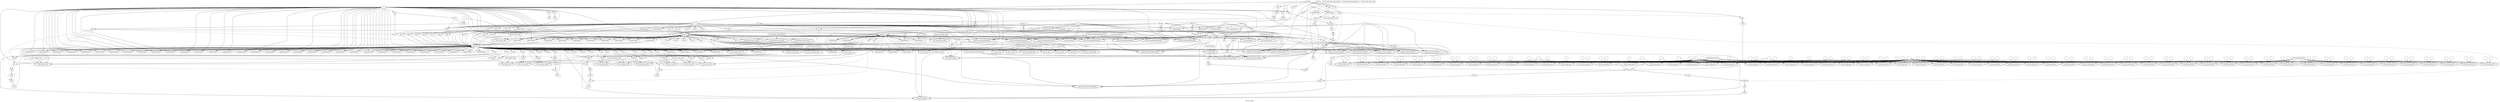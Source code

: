 digraph "DFG for 'Grafo'  "{
label="DFG for 'Grafo' ";
node_0[shape=ellipse,style=dashed,label="Memory 5"]
node_31[shape=octagon,style=solid,label="getelementptr"]
"node_0"->"node_31"
node_56[shape=octagon,style=solid,label="getelementptr"]
"node_0"->"node_56"
node_57[shape=doubleoctagon,style=solid,label="Call randombytes"]
"node_0"->"node_57"
node_59[shape=octagon,style=solid,label="getelementptr"]
"node_0"->"node_59"
node_33[shape=octagon,style=solid,label="bitcast"]
"node_0"->"node_33"
node_34[shape=doubleoctagon,style=solid,label="Call llvm.memcpy.p0i8.p0i8.i64"]
"node_0"->"node_34"
node_35[shape=octagon,style=solid,label="getelementptr"]
"node_0"->"node_35"
node_36[shape=octagon,style=solid,label="bitcast"]
"node_0"->"node_36"
node_37[shape=doubleoctagon,style=solid,label="Call llvm.memcpy.p0i8.p0i8.i64"]
"node_0"->"node_37"
node_38[shape=doubleoctagon,style=solid,label="Call initialize_hash_function"]
"node_0"->"node_38"
node_41[shape=doubleoctagon,style=solid,label="Call merkle_gen_root"]
"node_0"->"node_41"
node_128[shape=octagon,style=solid,label="getelementptr"]
"node_0"->"node_128"
node_129[shape=octagon,style=solid,label="bitcast"]
"node_0"->"node_129"
node_130[shape=doubleoctagon,style=solid,label="Call llvm.memcpy.p0i8.p0i8.i64"]
"node_0"->"node_130"
node_131[shape=octagon,style=solid,label="getelementptr"]
"node_0"->"node_131"
node_132[shape=octagon,style=solid,label="bitcast"]
"node_0"->"node_132"
node_133[shape=doubleoctagon,style=solid,label="Call llvm.memcpy.p0i8.p0i8.i64"]
"node_0"->"node_133"
node_134[shape=doubleoctagon,style=solid,label="Call initialize_hash_function"]
"node_0"->"node_134"
node_141[shape=octagon,style=solid,label="getelementptr"]
"node_0"->"node_141"
node_142[shape=doubleoctagon,style=solid,label="Call randombytes"]
"node_0"->"node_142"
node_143[shape=octagon,style=solid,label="getelementptr"]
"node_0"->"node_143"
node_144[shape=doubleoctagon,style=solid,label="Call gen_message_random"]
"node_0"->"node_144"
node_150[shape=doubleoctagon,style=solid,label="Call hash_message"]
"node_0"->"node_150"
node_168[shape=doubleoctagon,style=solid,label="Call fors_sign"]
"node_0"->"node_168"
node_207[shape=doubleoctagon,style=solid,label="Call merkle_sign"]
"node_0"->"node_207"
node_298[shape=octagon,style=solid,label="getelementptr"]
"node_0"->"node_298"
node_299[shape=octagon,style=solid,label="bitcast"]
"node_0"->"node_299"
node_300[shape=doubleoctagon,style=solid,label="Call llvm.memcpy.p0i8.p0i8.i64"]
"node_0"->"node_300"
node_301[shape=doubleoctagon,style=solid,label="Call initialize_hash_function"]
"node_0"->"node_301"
node_309[shape=doubleoctagon,style=solid,label="Call hash_message"]
"node_0"->"node_309"
node_325[shape=doubleoctagon,style=solid,label="Call fors_pk_from_sig"]
"node_0"->"node_325"
node_363[shape=doubleoctagon,style=solid,label="Call wots_pk_from_sig"]
"node_0"->"node_363"
node_370[shape=doubleoctagon,style=solid,label="Call thash"]
"node_0"->"node_370"
node_378[shape=doubleoctagon,style=solid,label="Call compute_root"]
"node_0"->"node_378"
node_481[shape=octagon,style=solid,label="phi"]
"node_0"->"node_481"
node_1[shape=octagon,style=solid,label="alloca"]
"node_1"->"node_0"
node_2[shape=box,style=solid,label="1"]
"node_2"->"node_1"
node_28[shape=doubleoctagon,style=solid,label="Call llvm.memcpy.p0i8.p0i8.i64"]
"node_2"->"node_28"
node_63[shape=octagon,style=solid,label="alloca"]
"node_2"->"node_63"
node_64[shape=octagon,style=solid,label="alloca"]
"node_2"->"node_64"
node_66[shape=octagon,style=solid,label="alloca"]
"node_2"->"node_66"
node_68[shape=octagon,style=solid,label="alloca"]
"node_2"->"node_68"
node_69[shape=octagon,style=solid,label="alloca"]
"node_2"->"node_69"
node_70[shape=octagon,style=solid,label="alloca"]
"node_2"->"node_70"
node_71[shape=octagon,style=solid,label="alloca"]
"node_2"->"node_71"
node_72[shape=octagon,style=solid,label="alloca"]
"node_2"->"node_72"
node_19[shape=doubleoctagon,style=solid,label="Call llvm.memcpy.p0i8.p0i8.i64"]
"node_2"->"node_19"
"node_2"->"node_34"
"node_2"->"node_35"
"node_2"->"node_37"
node_45[shape=doubleoctagon,style=solid,label="Call llvm.memcpy.p0i8.p0i8.i64"]
"node_2"->"node_45"
node_46[shape=octagon,style=solid,label="alloca"]
"node_2"->"node_46"
"node_2"->"node_128"
"node_2"->"node_130"
"node_2"->"node_133"
node_180[shape=octagon,style=solid,label="add"]
"node_2"->"node_180"
node_456[shape=doubleoctagon,style=solid,label="Call llvm.memset.p0i8.i64"]
"node_2"->"node_456"
node_230[shape=octagon,style=solid,label="alloca"]
"node_2"->"node_230"
node_231[shape=octagon,style=solid,label="alloca"]
"node_2"->"node_231"
node_232[shape=octagon,style=solid,label="alloca"]
"node_2"->"node_232"
node_233[shape=octagon,style=solid,label="alloca"]
"node_2"->"node_233"
node_234[shape=octagon,style=solid,label="alloca"]
"node_2"->"node_234"
node_235[shape=octagon,style=solid,label="alloca"]
"node_2"->"node_235"
node_236[shape=octagon,style=solid,label="alloca"]
"node_2"->"node_236"
node_237[shape=octagon,style=solid,label="alloca"]
"node_2"->"node_237"
node_238[shape=octagon,style=solid,label="alloca"]
"node_2"->"node_238"
node_239[shape=octagon,style=solid,label="alloca"]
"node_2"->"node_239"
"node_2"->"node_300"
node_307[shape=doubleoctagon,style=solid,label="Call set_type"]
"node_2"->"node_307"
node_335[shape=octagon,style=solid,label="add"]
"node_2"->"node_335"
node_406[shape=octagon,style=solid,label="alloca"]
"node_2"->"node_406"
node_430[shape=doubleoctagon,style=solid,label="Call llvm.memmove.p0i8.p0i8.i64"]
"node_2"->"node_430"
node_471[shape=doubleoctagon,style=solid,label="Call llvm.memset.p0i8.i64"]
"node_2"->"node_471"
node_476[shape=doubleoctagon,style=solid,label="Call llvm.memmove.p0i8.p0i8.i64"]
"node_2"->"node_476"
node_23[shape=box,style=solid,label="0"]
"node_23"->"node_28"
"node_23"->"node_19"
"node_23"->"node_34"
"node_23"->"node_37"
"node_23"->"node_45"
node_119[shape=doubleoctagon,style=solid,label="Call llvm.memset.p0i8.i64"]
"node_23"->"node_119"
node_127[shape=doubleoctagon,style=solid,label="Call llvm.memset.p0i8.i64"]
"node_23"->"node_127"
"node_23"->"node_130"
"node_23"->"node_133"
"node_23"->"node_456"
node_284[shape=doubleoctagon,style=solid,label="Call llvm.memset.p0i8.i64"]
"node_23"->"node_284"
node_289[shape=doubleoctagon,style=solid,label="Call llvm.memset.p0i8.i64"]
"node_23"->"node_289"
node_294[shape=doubleoctagon,style=solid,label="Call llvm.memset.p0i8.i64"]
"node_23"->"node_294"
"node_23"->"node_300"
"node_23"->"node_430"
"node_23"->"node_471"
"node_23"->"node_476"
node_24[shape=box,style=solid,label="Const:llvm.memcpy.p0i8.p0i8.i64"]
"node_24"->"node_28"
"node_24"->"node_19"
"node_24"->"node_34"
"node_24"->"node_37"
"node_24"->"node_45"
"node_24"->"node_130"
"node_24"->"node_133"
"node_24"->"node_300"
node_25[shape=ellipse,style=dashed,label="Memory 6"]
"node_25"->"node_28"
"node_25"->"node_41"
"node_25"->"node_45"
node_26[shape=octagon,style=solid,label="getelementptr"]
"node_26"->"node_25"
node_27[shape=box,style=solid,label="32"]
"node_27"->"node_26"
node_96[shape=octagon,style=solid,label="getelementptr"]
"node_27"->"node_96"
"node_27"->"node_119"
"node_27"->"node_127"
"node_27"->"node_284"
"node_27"->"node_289"
"node_27"->"node_294"
node_29[shape=ellipse,style=dashed,label="Memory 1"]
"node_29"->"node_28"
"node_29"->"node_34"
node_43[shape=octagon,style=solid,label="getelementptr"]
"node_29"->"node_43"
node_479[shape=octagon,style=solid,label="phi"]
"node_29"->"node_479"
node_30[shape=box,style=solid,label="16"]
"node_30"->"node_28"
"node_30"->"node_34"
"node_30"->"node_37"
"node_30"->"node_43"
"node_30"->"node_45"
node_91[shape=octagon,style=solid,label="getelementptr"]
"node_30"->"node_91"
"node_30"->"node_130"
"node_30"->"node_133"
"node_30"->"node_142"
node_152[shape=octagon,style=solid,label="getelementptr"]
"node_30"->"node_152"
node_399[shape=doubleoctagon,style=solid,label="Call memcmp"]
"node_30"->"node_399"
node_258[shape=octagon,style=solid,label="getelementptr"]
"node_30"->"node_258"
"node_30"->"node_300"
node_311[shape=octagon,style=solid,label="getelementptr"]
"node_30"->"node_311"
"node_31"->"node_0"
node_32[shape=box,style=solid,label="0"]
"node_32"->"node_31"
"node_32"->"node_56"
"node_32"->"node_59"
"node_32"->"node_35"
node_190[shape=octagon,style=solid,label="getelementptr"]
"node_32"->"node_190"
"node_32"->"node_128"
"node_32"->"node_131"
node_135[shape=octagon,style=solid,label="getelementptr"]
"node_32"->"node_135"
node_136[shape=doubleoctagon,style=solid,label="Call set_type"]
"node_32"->"node_136"
node_138[shape=octagon,style=solid,label="getelementptr"]
"node_32"->"node_138"
"node_32"->"node_141"
"node_32"->"node_143"
node_149[shape=octagon,style=solid,label="getelementptr"]
"node_32"->"node_149"
node_155[shape=octagon,style=solid,label="getelementptr"]
"node_32"->"node_155"
node_160[shape=octagon,style=solid,label="getelementptr"]
"node_32"->"node_160"
node_165[shape=octagon,style=solid,label="getelementptr"]
"node_32"->"node_165"
node_166[shape=octagon,style=solid,label="getelementptr"]
"node_32"->"node_166"
node_167[shape=octagon,style=solid,label="getelementptr"]
"node_32"->"node_167"
node_178[shape=octagon,style=solid,label="phi"]
"node_32"->"node_178"
node_187[shape=octagon,style=solid,label="getelementptr"]
"node_32"->"node_187"
node_397[shape=octagon,style=solid,label="getelementptr"]
"node_32"->"node_397"
node_349[shape=octagon,style=solid,label="getelementptr"]
"node_32"->"node_349"
node_350[shape=octagon,style=solid,label="getelementptr"]
"node_32"->"node_350"
node_352[shape=octagon,style=solid,label="getelementptr"]
"node_32"->"node_352"
node_356[shape=octagon,style=solid,label="getelementptr"]
"node_32"->"node_356"
node_194[shape=octagon,style=solid,label="getelementptr"]
"node_32"->"node_194"
node_195[shape=octagon,style=solid,label="getelementptr"]
"node_32"->"node_195"
node_198[shape=octagon,style=solid,label="getelementptr"]
"node_32"->"node_198"
node_202[shape=octagon,style=solid,label="getelementptr"]
"node_32"->"node_202"
node_203[shape=octagon,style=solid,label="getelementptr"]
"node_32"->"node_203"
node_204[shape=octagon,style=solid,label="getelementptr"]
"node_32"->"node_204"
"node_32"->"node_298"
node_302[shape=octagon,style=solid,label="getelementptr"]
"node_32"->"node_302"
node_303[shape=doubleoctagon,style=solid,label="Call set_type"]
"node_32"->"node_303"
node_304[shape=octagon,style=solid,label="getelementptr"]
"node_32"->"node_304"
node_306[shape=octagon,style=solid,label="getelementptr"]
"node_32"->"node_306"
node_308[shape=octagon,style=solid,label="getelementptr"]
"node_32"->"node_308"
node_314[shape=octagon,style=solid,label="getelementptr"]
"node_32"->"node_314"
node_318[shape=octagon,style=solid,label="getelementptr"]
"node_32"->"node_318"
node_322[shape=octagon,style=solid,label="getelementptr"]
"node_32"->"node_322"
node_323[shape=octagon,style=solid,label="getelementptr"]
"node_32"->"node_323"
node_324[shape=octagon,style=solid,label="getelementptr"]
"node_32"->"node_324"
node_333[shape=octagon,style=solid,label="phi"]
"node_32"->"node_333"
node_343[shape=octagon,style=solid,label="getelementptr"]
"node_32"->"node_343"
node_345[shape=octagon,style=solid,label="getelementptr"]
"node_32"->"node_345"
node_357[shape=octagon,style=solid,label="getelementptr"]
"node_32"->"node_357"
node_360[shape=octagon,style=solid,label="getelementptr"]
"node_32"->"node_360"
node_361[shape=octagon,style=solid,label="getelementptr"]
"node_32"->"node_361"
node_362[shape=octagon,style=solid,label="getelementptr"]
"node_32"->"node_362"
node_367[shape=octagon,style=solid,label="getelementptr"]
"node_32"->"node_367"
node_368[shape=octagon,style=solid,label="getelementptr"]
"node_32"->"node_368"
node_369[shape=octagon,style=solid,label="getelementptr"]
"node_32"->"node_369"
node_373[shape=octagon,style=solid,label="getelementptr"]
"node_32"->"node_373"
node_374[shape=octagon,style=solid,label="getelementptr"]
"node_32"->"node_374"
node_377[shape=octagon,style=solid,label="getelementptr"]
"node_32"->"node_377"
"node_32"->"node_378"
node_402[shape=octagon,style=solid,label="icmp"]
"node_32"->"node_402"
node_404[shape=octagon,style=solid,label="phi"]
"node_32"->"node_404"
node_470[shape=octagon,style=solid,label="icmp"]
"node_32"->"node_470"
node_478[shape=octagon,style=solid,label="phi"]
"node_32"->"node_478"
node_482[shape=octagon,style=solid,label="phi"]
"node_32"->"node_482"
node_488[shape=octagon,style=solid,label="phi"]
"node_32"->"node_488"
node_5[shape=box,style=solid,label="0"]
node_9[shape=doubleoctagon,style=solid,label="Call llvm.dbg.value"]
"node_5"->"node_9"
node_73[shape=doubleoctagon,style=solid,label="Call llvm.dbg.value"]
"node_5"->"node_73"
node_76[shape=doubleoctagon,style=solid,label="Call llvm.dbg.value"]
"node_5"->"node_76"
node_12[shape=doubleoctagon,style=solid,label="Call llvm.dbg.value"]
"node_5"->"node_12"
node_3[shape=doubleoctagon,style=solid,label="Call llvm.dbg.value"]
"node_5"->"node_3"
node_47[shape=doubleoctagon,style=solid,label="Call llvm.dbg.value"]
"node_5"->"node_47"
node_50[shape=doubleoctagon,style=solid,label="Call llvm.dbg.value"]
"node_5"->"node_50"
node_79[shape=doubleoctagon,style=solid,label="Call llvm.dbg.value"]
"node_5"->"node_79"
node_82[shape=doubleoctagon,style=solid,label="Call llvm.dbg.value"]
"node_5"->"node_82"
node_85[shape=doubleoctagon,style=solid,label="Call llvm.dbg.value"]
"node_5"->"node_85"
node_93[shape=doubleoctagon,style=solid,label="Call llvm.dbg.value"]
"node_5"->"node_93"
node_97[shape=doubleoctagon,style=solid,label="Call llvm.dbg.value"]
"node_5"->"node_97"
node_225[shape=doubleoctagon,style=solid,label="Call llvm.dbg.value"]
"node_5"->"node_225"
node_153[shape=doubleoctagon,style=solid,label="Call llvm.dbg.value"]
"node_5"->"node_153"
node_172[shape=doubleoctagon,style=solid,label="Call llvm.dbg.value"]
"node_5"->"node_172"
node_174[shape=doubleoctagon,style=solid,label="Call llvm.dbg.value"]
"node_5"->"node_174"
node_209[shape=doubleoctagon,style=solid,label="Call llvm.dbg.value"]
"node_5"->"node_209"
node_450[shape=doubleoctagon,style=solid,label="Call llvm.dbg.value"]
"node_5"->"node_450"
node_240[shape=doubleoctagon,style=solid,label="Call llvm.dbg.value"]
"node_5"->"node_240"
node_243[shape=doubleoctagon,style=solid,label="Call llvm.dbg.value"]
"node_5"->"node_243"
node_246[shape=doubleoctagon,style=solid,label="Call llvm.dbg.value"]
"node_5"->"node_246"
node_249[shape=doubleoctagon,style=solid,label="Call llvm.dbg.value"]
"node_5"->"node_249"
node_252[shape=doubleoctagon,style=solid,label="Call llvm.dbg.value"]
"node_5"->"node_252"
node_259[shape=doubleoctagon,style=solid,label="Call llvm.dbg.value"]
"node_5"->"node_259"
node_312[shape=doubleoctagon,style=solid,label="Call llvm.dbg.value"]
"node_5"->"node_312"
node_328[shape=doubleoctagon,style=solid,label="Call llvm.dbg.value"]
"node_5"->"node_328"
node_330[shape=doubleoctagon,style=solid,label="Call llvm.dbg.value"]
"node_5"->"node_330"
node_365[shape=doubleoctagon,style=solid,label="Call llvm.dbg.value"]
"node_5"->"node_365"
node_381[shape=doubleoctagon,style=solid,label="Call llvm.dbg.value"]
"node_5"->"node_381"
node_395[shape=doubleoctagon,style=solid,label="Call llvm.dbg.value"]
"node_5"->"node_395"
node_407[shape=doubleoctagon,style=solid,label="Call llvm.dbg.value"]
"node_5"->"node_407"
node_410[shape=doubleoctagon,style=solid,label="Call llvm.dbg.value"]
"node_5"->"node_410"
node_413[shape=doubleoctagon,style=solid,label="Call llvm.dbg.value"]
"node_5"->"node_413"
node_416[shape=doubleoctagon,style=solid,label="Call llvm.dbg.value"]
"node_5"->"node_416"
node_419[shape=doubleoctagon,style=solid,label="Call llvm.dbg.value"]
"node_5"->"node_419"
node_438[shape=doubleoctagon,style=solid,label="Call llvm.dbg.value"]
"node_5"->"node_438"
node_441[shape=doubleoctagon,style=solid,label="Call llvm.dbg.value"]
"node_5"->"node_441"
node_444[shape=doubleoctagon,style=solid,label="Call llvm.dbg.value"]
"node_5"->"node_444"
node_447[shape=doubleoctagon,style=solid,label="Call llvm.dbg.value"]
"node_5"->"node_447"
node_457[shape=octagon,style=solid,label="store"]
"node_5"->"node_457"
node_472[shape=octagon,style=solid,label="store"]
"node_5"->"node_472"
node_8[shape=box,style=solid,label="Const:llvm.dbg.value"]
"node_8"->"node_9"
"node_8"->"node_73"
"node_8"->"node_76"
"node_8"->"node_12"
"node_8"->"node_3"
"node_8"->"node_47"
"node_8"->"node_50"
"node_8"->"node_79"
"node_8"->"node_82"
"node_8"->"node_85"
"node_8"->"node_93"
"node_8"->"node_97"
"node_8"->"node_225"
"node_8"->"node_153"
"node_8"->"node_172"
"node_8"->"node_174"
"node_8"->"node_209"
"node_8"->"node_450"
"node_8"->"node_240"
"node_8"->"node_243"
"node_8"->"node_246"
"node_8"->"node_249"
"node_8"->"node_252"
"node_8"->"node_259"
"node_8"->"node_312"
"node_8"->"node_328"
"node_8"->"node_330"
"node_8"->"node_365"
"node_8"->"node_381"
"node_8"->"node_395"
"node_8"->"node_407"
"node_8"->"node_410"
"node_8"->"node_413"
"node_8"->"node_416"
"node_8"->"node_419"
"node_8"->"node_438"
"node_8"->"node_441"
"node_8"->"node_444"
"node_8"->"node_447"
node_52[shape=ellipse,style=solid,label=""]
"node_52"->"node_50"
node_53[shape=doubleoctagon,style=solid,label="Call llvm.dbg.declare"]
node_54[shape=ellipse,style=solid,label=""]
"node_54"->"node_53"
node_55[shape=ellipse,style=solid,label=""]
"node_55"->"node_53"
"node_56"->"node_0"
node_58[shape=box,style=solid,label="Const:randombytes"]
"node_58"->"node_57"
"node_58"->"node_142"
"node_59"->"node_0"
node_60[shape=ellipse,style=solid,label="call"]
node_495[shape=box,style=solid,label="Const:crypto_sign_verify"]
node_398[shape=ellipse,style=solid,label="call"]
"node_495"->"node_398" [style=dashed]
node_295[shape=ellipse,style=solid,label="cmp"]
"node_495"->"node_295" [style=dashed]
node_401[shape=ellipse,style=solid,label="tobool"]
"node_495"->"node_401" [style=dashed]
node_403[shape=ellipse,style=solid,label="retval.0"]
"node_495"->"node_403" [style=dashed]
node_62[shape=box,style=solid,label="Const:crypto_sign_seed_keypair"]
"node_63"->"node_0"
"node_64"->"node_0"
node_65[shape=ellipse,style=dashed,label="Memory 11"]
"node_65"->"node_190"
node_192[shape=octagon,style=solid,label="load"]
"node_65"->"node_192"
node_118[shape=octagon,style=solid,label="bitcast"]
"node_65"->"node_118"
"node_65"->"node_119"
node_126[shape=octagon,style=solid,label="bitcast"]
"node_65"->"node_126"
"node_65"->"node_127"
"node_65"->"node_135"
"node_65"->"node_136"
"node_65"->"node_138"
node_139[shape=doubleoctagon,style=solid,label="Call set_type"]
"node_65"->"node_139"
"node_65"->"node_144"
"node_65"->"node_149"
"node_65"->"node_150"
"node_65"->"node_155"
node_157[shape=octagon,style=solid,label="load"]
"node_65"->"node_157"
node_158[shape=doubleoctagon,style=solid,label="Call set_tree_addr"]
"node_65"->"node_158"
"node_65"->"node_160"
node_162[shape=octagon,style=solid,label="load"]
"node_65"->"node_162"
node_163[shape=doubleoctagon,style=solid,label="Call set_keypair_addr"]
"node_65"->"node_163"
"node_65"->"node_166"
"node_65"->"node_167"
"node_65"->"node_168"
"node_65"->"node_187"
"node_65"->"node_397"
"node_65"->"node_399"
"node_65"->"node_349"
"node_65"->"node_350"
node_351[shape=doubleoctagon,style=solid,label="Call copy_subtree_addr"]
"node_65"->"node_351"
"node_65"->"node_352"
node_354[shape=octagon,style=solid,label="load"]
"node_65"->"node_354"
node_355[shape=doubleoctagon,style=solid,label="Call set_keypair_addr"]
"node_65"->"node_355"
"node_65"->"node_356"
"node_65"->"node_194"
"node_65"->"node_195"
"node_65"->"node_198"
node_200[shape=octagon,style=solid,label="load"]
"node_65"->"node_200"
"node_65"->"node_203"
"node_65"->"node_204"
node_206[shape=octagon,style=solid,label="load"]
"node_65"->"node_206"
node_212[shape=octagon,style=solid,label="load"]
"node_65"->"node_212"
node_220[shape=octagon,style=solid,label="load"]
"node_65"->"node_220"
"node_65"->"node_456"
node_283[shape=octagon,style=solid,label="bitcast"]
"node_65"->"node_283"
"node_65"->"node_284"
node_288[shape=octagon,style=solid,label="bitcast"]
"node_65"->"node_288"
"node_65"->"node_289"
node_293[shape=octagon,style=solid,label="bitcast"]
"node_65"->"node_293"
"node_65"->"node_294"
"node_65"->"node_302"
"node_65"->"node_303"
"node_65"->"node_304"
node_305[shape=doubleoctagon,style=solid,label="Call set_type"]
"node_65"->"node_305"
"node_65"->"node_306"
"node_65"->"node_307"
"node_65"->"node_308"
"node_65"->"node_309"
"node_65"->"node_314"
node_316[shape=octagon,style=solid,label="load"]
"node_65"->"node_316"
node_317[shape=doubleoctagon,style=solid,label="Call set_tree_addr"]
"node_65"->"node_317"
"node_65"->"node_318"
node_320[shape=octagon,style=solid,label="load"]
"node_65"->"node_320"
node_321[shape=doubleoctagon,style=solid,label="Call set_keypair_addr"]
"node_65"->"node_321"
"node_65"->"node_322"
"node_65"->"node_323"
"node_65"->"node_324"
"node_65"->"node_325"
node_327[shape=octagon,style=solid,label="getelementptr"]
"node_65"->"node_327"
node_336[shape=octagon,style=solid,label="phi"]
"node_65"->"node_336"
node_337[shape=octagon,style=solid,label="getelementptr"]
"node_65"->"node_337"
node_338[shape=octagon,style=solid,label="getelementptr"]
"node_65"->"node_338"
"node_65"->"node_343"
node_344[shape=doubleoctagon,style=solid,label="Call set_layer_addr"]
"node_65"->"node_344"
"node_65"->"node_345"
node_347[shape=octagon,style=solid,label="load"]
"node_65"->"node_347"
node_348[shape=doubleoctagon,style=solid,label="Call set_tree_addr"]
"node_65"->"node_348"
"node_65"->"node_357"
node_358[shape=doubleoctagon,style=solid,label="Call copy_keypair_addr"]
"node_65"->"node_358"
"node_65"->"node_360"
"node_65"->"node_361"
"node_65"->"node_362"
"node_65"->"node_363"
"node_65"->"node_367"
"node_65"->"node_368"
"node_65"->"node_369"
"node_65"->"node_370"
"node_65"->"node_373"
"node_65"->"node_374"
node_376[shape=octagon,style=solid,label="load"]
"node_65"->"node_376"
"node_65"->"node_377"
"node_65"->"node_378"
node_384[shape=octagon,style=solid,label="load"]
"node_65"->"node_384"
node_391[shape=octagon,style=solid,label="load"]
"node_65"->"node_391"
"node_65"->"node_430"
"node_65"->"node_471"
"node_65"->"node_476"
"node_66"->"node_65"
node_67[shape=ellipse,style=dashed,label="Memory 13"]
node_193[shape=doubleoctagon,style=solid,label="Call set_tree_addr"]
"node_67"->"node_193"
"node_67"->"node_133"
"node_67"->"node_150"
"node_67"->"node_165"
"node_67"->"node_168"
node_170[shape=octagon,style=solid,label="getelementptr"]
"node_67"->"node_170"
node_181[shape=octagon,style=solid,label="phi"]
"node_67"->"node_181"
node_182[shape=octagon,style=solid,label="getelementptr"]
"node_67"->"node_182"
node_188[shape=doubleoctagon,style=solid,label="Call set_layer_addr"]
"node_67"->"node_188"
node_196[shape=doubleoctagon,style=solid,label="Call copy_subtree_addr"]
"node_67"->"node_196"
node_201[shape=doubleoctagon,style=solid,label="Call set_keypair_addr"]
"node_67"->"node_201"
"node_67"->"node_202"
"node_67"->"node_207"
"node_67"->"node_258"
"node_67"->"node_300"
"node_67"->"node_309"
node_493[shape=octagon,style=solid,label="phi"]
"node_67"->"node_493"
"node_68"->"node_67"
"node_69"->"node_65"
"node_70"->"node_65"
"node_71"->"node_65"
"node_72"->"node_65"
node_74[shape=ellipse,style=solid,label=""]
"node_74"->"node_73"
node_75[shape=ellipse,style=solid,label=""]
"node_75"->"node_73"
"node_75"->"node_153"
"node_75"->"node_172"
"node_75"->"node_209"
node_77[shape=ellipse,style=solid,label=""]
"node_77"->"node_76"
node_13[shape=ellipse,style=solid,label=""]
"node_13"->"node_12"
node_14[shape=ellipse,style=solid,label=""]
"node_14"->"node_12"
node_10[shape=ellipse,style=solid,label=""]
"node_10"->"node_9"
node_11[shape=ellipse,style=solid,label=""]
"node_11"->"node_9"
node_7[shape=ellipse,style=solid,label=""]
"node_7"->"node_9"
"node_7"->"node_53"
"node_7"->"node_73"
"node_7"->"node_76"
"node_7"->"node_12"
node_15[shape=doubleoctagon,style=solid,label="Call llvm.dbg.declare"]
"node_7"->"node_15"
"node_7"->"node_3"
"node_7"->"node_47"
"node_7"->"node_50"
"node_7"->"node_79"
"node_7"->"node_82"
"node_7"->"node_85"
node_88[shape=doubleoctagon,style=solid,label="Call llvm.dbg.declare"]
"node_7"->"node_88"
"node_7"->"node_93"
"node_7"->"node_97"
node_100[shape=doubleoctagon,style=solid,label="Call llvm.dbg.declare"]
"node_7"->"node_100"
"node_7"->"node_225"
node_103[shape=doubleoctagon,style=solid,label="Call llvm.dbg.declare"]
"node_7"->"node_103"
node_106[shape=doubleoctagon,style=solid,label="Call llvm.dbg.declare"]
"node_7"->"node_106"
node_109[shape=doubleoctagon,style=solid,label="Call llvm.dbg.declare"]
"node_7"->"node_109"
node_112[shape=doubleoctagon,style=solid,label="Call llvm.dbg.declare"]
"node_7"->"node_112"
node_115[shape=doubleoctagon,style=solid,label="Call llvm.dbg.declare"]
"node_7"->"node_115"
node_123[shape=doubleoctagon,style=solid,label="Call llvm.dbg.declare"]
"node_7"->"node_123"
"node_7"->"node_153"
"node_7"->"node_172"
"node_7"->"node_174"
"node_7"->"node_209"
"node_7"->"node_450"
"node_7"->"node_240"
"node_7"->"node_243"
"node_7"->"node_246"
"node_7"->"node_249"
"node_7"->"node_252"
node_255[shape=doubleoctagon,style=solid,label="Call llvm.dbg.declare"]
"node_7"->"node_255"
"node_7"->"node_259"
node_262[shape=doubleoctagon,style=solid,label="Call llvm.dbg.declare"]
"node_7"->"node_262"
node_265[shape=doubleoctagon,style=solid,label="Call llvm.dbg.declare"]
"node_7"->"node_265"
node_268[shape=doubleoctagon,style=solid,label="Call llvm.dbg.declare"]
"node_7"->"node_268"
node_271[shape=doubleoctagon,style=solid,label="Call llvm.dbg.declare"]
"node_7"->"node_271"
node_274[shape=doubleoctagon,style=solid,label="Call llvm.dbg.declare"]
"node_7"->"node_274"
node_277[shape=doubleoctagon,style=solid,label="Call llvm.dbg.declare"]
"node_7"->"node_277"
node_280[shape=doubleoctagon,style=solid,label="Call llvm.dbg.declare"]
"node_7"->"node_280"
node_285[shape=doubleoctagon,style=solid,label="Call llvm.dbg.declare"]
"node_7"->"node_285"
node_290[shape=doubleoctagon,style=solid,label="Call llvm.dbg.declare"]
"node_7"->"node_290"
"node_7"->"node_312"
"node_7"->"node_328"
"node_7"->"node_330"
"node_7"->"node_365"
"node_7"->"node_381"
"node_7"->"node_395"
"node_7"->"node_407"
"node_7"->"node_410"
"node_7"->"node_413"
"node_7"->"node_416"
"node_7"->"node_419"
node_422[shape=doubleoctagon,style=solid,label="Call llvm.dbg.declare"]
"node_7"->"node_422"
"node_7"->"node_438"
"node_7"->"node_441"
"node_7"->"node_444"
"node_7"->"node_447"
node_16[shape=ellipse,style=solid,label=""]
"node_16"->"node_15"
node_17[shape=ellipse,style=solid,label=""]
"node_17"->"node_15"
node_18[shape=box,style=solid,label="Const:llvm.dbg.declare"]
"node_18"->"node_53"
"node_18"->"node_15"
"node_18"->"node_88"
"node_18"->"node_100"
"node_18"->"node_103"
"node_18"->"node_106"
"node_18"->"node_109"
"node_18"->"node_112"
"node_18"->"node_115"
"node_18"->"node_123"
"node_18"->"node_255"
"node_18"->"node_262"
"node_18"->"node_265"
"node_18"->"node_268"
"node_18"->"node_271"
"node_18"->"node_274"
"node_18"->"node_277"
"node_18"->"node_280"
"node_18"->"node_285"
"node_18"->"node_290"
"node_18"->"node_422"
node_20[shape=ellipse,style=dashed,label="Memory 2"]
"node_20"->"node_26"
"node_20"->"node_19"
"node_20"->"node_37"
node_40[shape=octagon,style=solid,label="getelementptr"]
"node_20"->"node_40"
node_44[shape=octagon,style=solid,label="getelementptr"]
"node_20"->"node_44"
node_480[shape=octagon,style=solid,label="phi"]
"node_20"->"node_480"
node_21[shape=ellipse,style=dashed,label="Memory 3"]
"node_21"->"node_19"
node_22[shape=box,style=solid,label="48"]
"node_22"->"node_57"
"node_22"->"node_19"
"node_22"->"node_40"
"node_22"->"node_44"
"node_33"->"node_0"
"node_35"->"node_0"
"node_36"->"node_0"
node_39[shape=box,style=solid,label="Const:initialize_hash_function"]
"node_39"->"node_38"
"node_39"->"node_134"
"node_39"->"node_301"
"node_40"->"node_25"
node_42[shape=box,style=solid,label="Const:merkle_gen_root"]
"node_42"->"node_41"
"node_43"->"node_25"
"node_44"->"node_25"
"node_46"->"node_0"
node_48[shape=ellipse,style=solid,label=""]
"node_48"->"node_47"
node_49[shape=ellipse,style=solid,label=""]
"node_49"->"node_47"
node_51[shape=ellipse,style=solid,label=""]
"node_51"->"node_50"
node_4[shape=ellipse,style=solid,label=""]
"node_4"->"node_3"
node_6[shape=ellipse,style=solid,label=""]
"node_6"->"node_3"
node_78[shape=ellipse,style=solid,label=""]
"node_78"->"node_76"
node_80[shape=ellipse,style=solid,label=""]
"node_80"->"node_79"
node_81[shape=ellipse,style=solid,label=""]
"node_81"->"node_79"
node_83[shape=ellipse,style=solid,label=""]
"node_83"->"node_82"
node_84[shape=ellipse,style=solid,label=""]
"node_84"->"node_82"
node_86[shape=ellipse,style=solid,label=""]
"node_86"->"node_85"
node_87[shape=ellipse,style=solid,label=""]
"node_87"->"node_85"
node_89[shape=ellipse,style=solid,label=""]
"node_89"->"node_88"
node_90[shape=ellipse,style=solid,label=""]
"node_90"->"node_88"
"node_91"->"node_65"
node_92[shape=ellipse,style=dashed,label="Memory 10"]
"node_92"->"node_91"
"node_92"->"node_96"
"node_92"->"node_130"
node_487[shape=octagon,style=solid,label="phi"]
"node_92"->"node_487"
node_94[shape=ellipse,style=solid,label=""]
"node_94"->"node_93"
node_95[shape=ellipse,style=solid,label=""]
"node_95"->"node_93"
"node_96"->"node_67"
node_98[shape=ellipse,style=solid,label=""]
"node_98"->"node_97"
node_99[shape=ellipse,style=solid,label=""]
"node_99"->"node_97"
node_101[shape=ellipse,style=solid,label=""]
"node_101"->"node_100"
node_102[shape=ellipse,style=solid,label=""]
"node_102"->"node_100"
node_222[shape=octagon,style=solid,label="lshr"]
node_221[shape=ellipse,style=solid,label="shr"]
"node_222"->"node_221"
node_223[shape=box,style=solid,label="9"]
"node_223"->"node_222"
node_393[shape=octagon,style=solid,label="lshr"]
"node_223"->"node_393"
node_224[shape=octagon,style=solid,label="store"]
"node_224"->"node_65"
node_226[shape=ellipse,style=solid,label=""]
"node_226"->"node_225"
node_189[shape=box,style=solid,label="Const:set_layer_addr"]
"node_189"->"node_188"
"node_189"->"node_344"
"node_190"->"node_67"
node_191[shape=ellipse,style=solid,label="tmp23"]
"node_191"->"node_193"
"node_192"->"node_191"
node_104[shape=ellipse,style=solid,label=""]
"node_104"->"node_103"
node_105[shape=ellipse,style=solid,label=""]
"node_105"->"node_103"
node_107[shape=ellipse,style=solid,label=""]
"node_107"->"node_106"
node_108[shape=ellipse,style=solid,label=""]
"node_108"->"node_106"
node_110[shape=ellipse,style=solid,label=""]
"node_110"->"node_109"
node_111[shape=ellipse,style=solid,label=""]
"node_111"->"node_109"
node_113[shape=ellipse,style=solid,label=""]
"node_113"->"node_112"
node_114[shape=ellipse,style=solid,label=""]
"node_114"->"node_112"
node_116[shape=ellipse,style=solid,label=""]
"node_116"->"node_115"
node_117[shape=ellipse,style=solid,label=""]
"node_117"->"node_115"
"node_118"->"node_65"
node_120[shape=box,style=solid,label="0"]
"node_120"->"node_119"
"node_120"->"node_127"
"node_120"->"node_456"
"node_120"->"node_284"
"node_120"->"node_289"
"node_120"->"node_294"
"node_120"->"node_471"
node_121[shape=box,style=solid,label="16"]
"node_121"->"node_119"
"node_121"->"node_127"
"node_121"->"node_284"
"node_121"->"node_289"
"node_121"->"node_294"
node_122[shape=box,style=solid,label="Const:llvm.memset.p0i8.i64"]
"node_122"->"node_119"
"node_122"->"node_127"
"node_122"->"node_456"
"node_122"->"node_284"
"node_122"->"node_289"
"node_122"->"node_294"
"node_122"->"node_471"
node_124[shape=ellipse,style=solid,label=""]
"node_124"->"node_123"
node_125[shape=ellipse,style=solid,label=""]
"node_125"->"node_123"
"node_126"->"node_65"
"node_128"->"node_0"
"node_129"->"node_0"
"node_131"->"node_0"
"node_132"->"node_0"
"node_135"->"node_65"
node_137[shape=box,style=solid,label="Const:set_type"]
"node_137"->"node_136"
"node_137"->"node_139"
"node_137"->"node_303"
"node_137"->"node_305"
"node_137"->"node_307"
"node_138"->"node_65"
node_140[shape=box,style=solid,label="2"]
"node_140"->"node_139"
"node_140"->"node_305"
"node_141"->"node_0"
"node_143"->"node_0"
node_145[shape=ellipse,style=dashed,label="Memory 7"]
"node_145"->"node_144"
"node_145"->"node_150"
"node_145"->"node_152"
"node_145"->"node_309"
"node_145"->"node_311"
node_429[shape=octagon,style=solid,label="getelementptr"]
"node_145"->"node_429"
node_483[shape=octagon,style=solid,label="phi"]
"node_145"->"node_483"
node_146[shape=ellipse,style=dashed,label="Memory 9"]
"node_146"->"node_144"
"node_146"->"node_150"
"node_146"->"node_309"
"node_146"->"node_430"
"node_146"->"node_476"
node_485[shape=octagon,style=solid,label="phi"]
"node_146"->"node_485"
node_147[shape=ellipse,style=solid,label="mlen"]
"node_147"->"node_144"
"node_147"->"node_150"
node_148[shape=box,style=solid,label="Const:gen_message_random"]
"node_148"->"node_144"
"node_149"->"node_65"
node_151[shape=box,style=solid,label="Const:hash_message"]
"node_151"->"node_150"
"node_151"->"node_309"
"node_152"->"node_67"
node_154[shape=ellipse,style=solid,label=""]
"node_154"->"node_153"
"node_155"->"node_65"
node_156[shape=ellipse,style=solid,label="tmp17"]
"node_156"->"node_158"
"node_157"->"node_156"
node_159[shape=box,style=solid,label="Const:set_tree_addr"]
"node_159"->"node_193"
"node_159"->"node_158"
"node_159"->"node_317"
"node_159"->"node_348"
"node_160"->"node_65"
node_161[shape=ellipse,style=solid,label="tmp18"]
"node_161"->"node_163"
"node_162"->"node_161"
node_164[shape=box,style=solid,label="Const:set_keypair_addr"]
"node_164"->"node_163"
"node_164"->"node_355"
"node_164"->"node_201"
"node_164"->"node_321"
"node_165"->"node_67"
"node_166"->"node_65"
"node_167"->"node_65"
node_169[shape=box,style=solid,label="Const:fors_sign"]
"node_169"->"node_168"
"node_170"->"node_67"
node_171[shape=box,style=solid,label="2912"]
"node_171"->"node_170"
"node_171"->"node_327"
node_173[shape=ellipse,style=solid,label=""]
"node_173"->"node_172"
node_175[shape=ellipse,style=solid,label=""]
"node_175"->"node_174"
"node_175"->"node_330"
node_176[shape=ellipse,style=solid,label=""]
"node_176"->"node_225"
"node_176"->"node_174"
node_177[shape=ellipse,style=solid,label="i.0"]
"node_177"->"node_180"
node_185[shape=octagon,style=solid,label="icmp"]
"node_177"->"node_185"
"node_177"->"node_188"
"node_178"->"node_177"
node_179[shape=ellipse,style=solid,label="inc"]
"node_179"->"node_178"
"node_180"->"node_179"
"node_181"->"node_67"
"node_182"->"node_67"
node_183[shape=box,style=solid,label="704"]
"node_183"->"node_182"
node_184[shape=ellipse,style=solid,label="cmp"]
"node_184"->"node_67" [style=dashed]
"node_184"->"node_191" [style=dashed]
"node_184"->"node_179" [style=dashed]
node_199[shape=ellipse,style=solid,label="tmp24"]
"node_184"->"node_199" [style=dashed]
node_205[shape=ellipse,style=solid,label="tmp26"]
"node_184"->"node_205" [style=dashed]
node_211[shape=ellipse,style=solid,label="tmp28"]
"node_184"->"node_211" [style=dashed]
node_213[shape=ellipse,style=solid,label="and"]
"node_184"->"node_213" [style=dashed]
node_216[shape=ellipse,style=solid,label="conv"]
"node_184"->"node_216" [style=dashed]
node_219[shape=ellipse,style=solid,label="tmp29"]
"node_184"->"node_219" [style=dashed]
"node_184"->"node_221" [style=dashed]
"node_185"->"node_184"
node_186[shape=box,style=solid,label="7"]
"node_186"->"node_185"
node_342[shape=octagon,style=solid,label="icmp"]
"node_186"->"node_342"
"node_187"->"node_67"
node_396[shape=ellipse,style=solid,label=""]
"node_396"->"node_395"
"node_397"->"node_65"
"node_398"->"node_402"
"node_399"->"node_398"
"node_349"->"node_65"
"node_350"->"node_65"
"node_352"->"node_65"
node_353[shape=ellipse,style=solid,label="tmp19"]
"node_353"->"node_355"
"node_354"->"node_353"
"node_356"->"node_65"
"node_194"->"node_67"
"node_195"->"node_67"
node_197[shape=box,style=solid,label="Const:copy_subtree_addr"]
"node_197"->"node_351"
"node_197"->"node_196"
"node_198"->"node_67"
"node_199"->"node_201"
"node_200"->"node_199"
"node_202"->"node_67"
"node_203"->"node_67"
"node_204"->"node_67"
"node_205"->"node_207"
"node_206"->"node_205"
node_208[shape=box,style=solid,label="Const:merkle_sign"]
"node_208"->"node_207"
node_210[shape=ellipse,style=solid,label=""]
"node_210"->"node_209"
node_214[shape=octagon,style=solid,label="and"]
"node_211"->"node_214"
"node_212"->"node_211"
node_217[shape=octagon,style=solid,label="trunc"]
"node_213"->"node_217"
"node_214"->"node_213"
node_215[shape=box,style=solid,label="511"]
"node_215"->"node_214"
node_386[shape=octagon,style=solid,label="and"]
"node_215"->"node_386"
node_218[shape=octagon,style=solid,label="store"]
"node_216"->"node_218"
"node_217"->"node_216"
"node_218"->"node_65"
"node_219"->"node_222"
"node_220"->"node_219"
"node_221"->"node_224"
node_449[shape=ellipse,style=solid,label=""]
"node_449"->"node_447"
node_451[shape=ellipse,style=solid,label=""]
"node_451"->"node_450"
node_452[shape=ellipse,style=solid,label=""]
"node_452"->"node_450"
node_453[shape=ellipse,style=solid,label="cmp"]
"node_453"->"node_495" [style=dashed]
node_458[shape=ellipse,style=solid,label="sub"]
"node_453"->"node_458" [style=dashed]
node_461[shape=ellipse,style=dashed,label="Memory 14"]
"node_453"->"node_461" [style=dashed]
node_464[shape=ellipse,style=solid,label="tmp9"]
"node_453"->"node_464" [style=dashed]
node_466[shape=ellipse,style=solid,label="call"]
"node_453"->"node_466" [style=dashed]
node_469[shape=ellipse,style=solid,label="tobool"]
"node_453"->"node_469" [style=dashed]
node_454[shape=octagon,style=solid,label="icmp"]
"node_454"->"node_453"
node_455[shape=ellipse,style=solid,label="smlen"]
"node_455"->"node_454"
"node_455"->"node_456"
node_459[shape=octagon,style=solid,label="sub"]
"node_455"->"node_459"
"node_455"->"node_471"
node_227[shape=ellipse,style=dashed,label="Memory 8"]
node_433[shape=octagon,style=solid,label="load"]
"node_227"->"node_433"
node_484[shape=octagon,style=solid,label="phi"]
"node_227"->"node_484"
node_228[shape=octagon,style=solid,label="store"]
"node_228"->"node_227"
node_229[shape=box,style=solid,label="7856"]
"node_229"->"node_454"
"node_229"->"node_228"
node_296[shape=octagon,style=solid,label="icmp"]
"node_229"->"node_296"
"node_229"->"node_429"
"node_229"->"node_459"
node_462[shape=octagon,style=solid,label="getelementptr"]
"node_229"->"node_462"
node_473[shape=octagon,style=solid,label="getelementptr"]
"node_229"->"node_473"
node_490[shape=octagon,style=solid,label="phi"]
"node_229"->"node_490"
"node_230"->"node_0"
"node_231"->"node_65"
"node_232"->"node_65"
"node_233"->"node_65"
"node_234"->"node_65"
"node_235"->"node_65"
"node_236"->"node_65"
"node_237"->"node_65"
"node_238"->"node_65"
"node_239"->"node_65"
node_241[shape=ellipse,style=solid,label=""]
"node_241"->"node_240"
node_242[shape=ellipse,style=solid,label=""]
"node_242"->"node_240"
"node_242"->"node_312"
"node_242"->"node_328"
"node_242"->"node_365"
"node_242"->"node_381"
node_244[shape=ellipse,style=solid,label=""]
"node_244"->"node_243"
node_245[shape=ellipse,style=solid,label=""]
"node_245"->"node_243"
node_247[shape=ellipse,style=solid,label=""]
"node_247"->"node_246"
node_248[shape=ellipse,style=solid,label=""]
"node_248"->"node_246"
node_250[shape=ellipse,style=solid,label=""]
"node_250"->"node_249"
node_251[shape=ellipse,style=solid,label=""]
"node_251"->"node_249"
node_253[shape=ellipse,style=solid,label=""]
"node_253"->"node_252"
node_254[shape=ellipse,style=solid,label=""]
"node_254"->"node_252"
node_256[shape=ellipse,style=solid,label=""]
"node_256"->"node_255"
node_257[shape=ellipse,style=solid,label=""]
"node_257"->"node_255"
"node_258"->"node_65"
node_260[shape=ellipse,style=solid,label=""]
"node_260"->"node_259"
node_261[shape=ellipse,style=solid,label=""]
"node_261"->"node_259"
node_263[shape=ellipse,style=solid,label=""]
"node_263"->"node_262"
node_264[shape=ellipse,style=solid,label=""]
"node_264"->"node_262"
node_266[shape=ellipse,style=solid,label=""]
"node_266"->"node_265"
node_267[shape=ellipse,style=solid,label=""]
"node_267"->"node_265"
node_269[shape=ellipse,style=solid,label=""]
"node_269"->"node_268"
node_270[shape=ellipse,style=solid,label=""]
"node_270"->"node_268"
node_272[shape=ellipse,style=solid,label=""]
"node_272"->"node_271"
node_273[shape=ellipse,style=solid,label=""]
"node_273"->"node_271"
node_275[shape=ellipse,style=solid,label=""]
"node_275"->"node_274"
node_276[shape=ellipse,style=solid,label=""]
"node_276"->"node_274"
node_278[shape=ellipse,style=solid,label=""]
"node_278"->"node_277"
node_279[shape=ellipse,style=solid,label=""]
"node_279"->"node_277"
node_281[shape=ellipse,style=solid,label=""]
"node_281"->"node_280"
node_282[shape=ellipse,style=solid,label=""]
"node_282"->"node_280"
"node_283"->"node_65"
node_286[shape=ellipse,style=solid,label=""]
"node_286"->"node_285"
node_287[shape=ellipse,style=solid,label=""]
"node_287"->"node_285"
"node_288"->"node_65"
node_291[shape=ellipse,style=solid,label=""]
"node_291"->"node_290"
node_292[shape=ellipse,style=solid,label=""]
"node_292"->"node_290"
"node_293"->"node_65"
"node_295"->"node_0" [style=dashed]
"node_295"->"node_65" [style=dashed]
node_315[shape=ellipse,style=solid,label="tmp12"]
"node_295"->"node_315" [style=dashed]
node_319[shape=ellipse,style=solid,label="tmp13"]
"node_295"->"node_319" [style=dashed]
node_332[shape=ellipse,style=solid,label="i.0"]
"node_295"->"node_332" [style=dashed]
node_341[shape=ellipse,style=solid,label="cmp11"]
"node_295"->"node_341" [style=dashed]
"node_296"->"node_295"
node_297[shape=ellipse,style=solid,label="siglen"]
"node_297"->"node_296"
"node_298"->"node_0"
"node_299"->"node_0"
"node_302"->"node_65"
"node_304"->"node_65"
"node_306"->"node_65"
"node_308"->"node_65"
node_310[shape=ellipse,style=solid,label="mlen"]
"node_310"->"node_309"
"node_311"->"node_65"
node_313[shape=ellipse,style=solid,label=""]
"node_313"->"node_312"
"node_314"->"node_65"
"node_315"->"node_317"
"node_316"->"node_315"
"node_318"->"node_65"
"node_319"->"node_321"
"node_320"->"node_319"
"node_322"->"node_65"
"node_323"->"node_65"
"node_324"->"node_65"
node_326[shape=box,style=solid,label="Const:fors_pk_from_sig"]
"node_326"->"node_325"
"node_327"->"node_65"
node_329[shape=ellipse,style=solid,label=""]
"node_329"->"node_328"
node_331[shape=ellipse,style=solid,label=""]
"node_331"->"node_330"
"node_331"->"node_395"
"node_332"->"node_335"
"node_332"->"node_342"
"node_332"->"node_344"
"node_333"->"node_332"
node_334[shape=ellipse,style=solid,label="inc"]
"node_334"->"node_333"
"node_335"->"node_334"
"node_336"->"node_65"
"node_337"->"node_65"
"node_338"->"node_65"
node_339[shape=box,style=solid,label="560"]
"node_339"->"node_338"
node_340[shape=box,style=solid,label="144"]
"node_340"->"node_337"
"node_341"->"node_65" [style=dashed]
"node_341"->"node_353" [style=dashed]
"node_341"->"node_334" [style=dashed]
node_346[shape=ellipse,style=solid,label="tmp18"]
"node_341"->"node_346" [style=dashed]
node_375[shape=ellipse,style=solid,label="tmp22"]
"node_341"->"node_375" [style=dashed]
node_383[shape=ellipse,style=solid,label="tmp25"]
"node_341"->"node_383" [style=dashed]
node_385[shape=ellipse,style=solid,label="and"]
"node_341"->"node_385" [style=dashed]
node_387[shape=ellipse,style=solid,label="conv"]
"node_341"->"node_387" [style=dashed]
node_390[shape=ellipse,style=solid,label="tmp26"]
"node_341"->"node_390" [style=dashed]
node_392[shape=ellipse,style=solid,label="shr"]
"node_341"->"node_392" [style=dashed]
"node_342"->"node_341"
"node_343"->"node_65"
"node_345"->"node_65"
"node_346"->"node_348"
"node_347"->"node_346"
"node_357"->"node_65"
node_359[shape=box,style=solid,label="Const:copy_keypair_addr"]
"node_359"->"node_358"
"node_360"->"node_65"
"node_361"->"node_65"
"node_362"->"node_65"
node_364[shape=box,style=solid,label="Const:wots_pk_from_sig"]
"node_364"->"node_363"
node_366[shape=ellipse,style=solid,label=""]
"node_366"->"node_365"
"node_367"->"node_65"
"node_368"->"node_65"
"node_369"->"node_65"
node_371[shape=box,style=solid,label="35"]
"node_371"->"node_370"
node_372[shape=box,style=solid,label="Const:thash"]
"node_372"->"node_370"
"node_373"->"node_65"
"node_374"->"node_65"
"node_375"->"node_378"
"node_376"->"node_375"
"node_377"->"node_65"
node_379[shape=box,style=solid,label="9"]
"node_379"->"node_378"
node_380[shape=box,style=solid,label="Const:compute_root"]
"node_380"->"node_378"
node_382[shape=ellipse,style=solid,label=""]
"node_382"->"node_381"
"node_383"->"node_386"
"node_384"->"node_383"
node_388[shape=octagon,style=solid,label="trunc"]
"node_385"->"node_388"
"node_386"->"node_385"
node_389[shape=octagon,style=solid,label="store"]
"node_387"->"node_389"
"node_388"->"node_387"
"node_389"->"node_65"
"node_390"->"node_393"
"node_391"->"node_390"
node_394[shape=octagon,style=solid,label="store"]
"node_392"->"node_394"
"node_393"->"node_392"
"node_394"->"node_65"
node_400[shape=box,style=solid,label="Const:memcmp"]
"node_400"->"node_399"
"node_402"->"node_401"
node_494[shape=octagon,style=solid,label="phi"]
"node_403"->"node_494"
"node_404"->"node_403"
node_405[shape=box,style=solid,label="-1"]
"node_405"->"node_404"
"node_405"->"node_478"
"node_406"->"node_227"
node_408[shape=ellipse,style=solid,label=""]
"node_408"->"node_407"
node_409[shape=ellipse,style=solid,label=""]
"node_409"->"node_407"
node_411[shape=ellipse,style=solid,label=""]
"node_411"->"node_410"
node_412[shape=ellipse,style=solid,label=""]
"node_412"->"node_410"
node_414[shape=ellipse,style=solid,label=""]
"node_414"->"node_413"
node_415[shape=ellipse,style=solid,label=""]
"node_415"->"node_413"
node_417[shape=ellipse,style=solid,label=""]
"node_417"->"node_416"
node_418[shape=ellipse,style=solid,label=""]
"node_418"->"node_416"
node_420[shape=ellipse,style=solid,label=""]
"node_420"->"node_419"
node_421[shape=ellipse,style=solid,label=""]
"node_421"->"node_419"
node_423[shape=ellipse,style=solid,label=""]
"node_423"->"node_422"
node_424[shape=ellipse,style=solid,label=""]
"node_424"->"node_422"
node_425[shape=ellipse,style=solid,label="call"]
node_489[shape=octagon,style=solid,label="phi"]
"node_489"->"node_145"
node_427[shape=ellipse,style=solid,label="mlen"]
"node_427"->"node_430"
node_435[shape=octagon,style=solid,label="add"]
"node_427"->"node_435"
node_486[shape=octagon,style=solid,label="phi"]
"node_427"->"node_486"
node_428[shape=box,style=solid,label="Const:crypto_sign_signature"]
"node_429"->"node_65"
node_431[shape=box,style=solid,label="Const:llvm.memmove.p0i8.p0i8.i64"]
"node_431"->"node_430"
"node_431"->"node_476"
node_432[shape=ellipse,style=solid,label="tmp7"]
"node_432"->"node_435"
"node_433"->"node_432"
node_434[shape=ellipse,style=solid,label="add"]
node_437[shape=octagon,style=solid,label="store"]
"node_434"->"node_437"
"node_435"->"node_434"
node_436[shape=ellipse,style=dashed,label="Memory 0"]
node_465[shape=octagon,style=solid,label="load"]
"node_436"->"node_465"
node_475[shape=octagon,style=solid,label="load"]
"node_436"->"node_475"
"node_437"->"node_436"
node_439[shape=ellipse,style=solid,label=""]
"node_439"->"node_438"
node_440[shape=ellipse,style=solid,label=""]
"node_440"->"node_438"
node_442[shape=ellipse,style=solid,label=""]
"node_442"->"node_441"
node_443[shape=ellipse,style=solid,label=""]
"node_443"->"node_441"
node_445[shape=ellipse,style=solid,label=""]
"node_445"->"node_444"
node_446[shape=ellipse,style=solid,label=""]
"node_446"->"node_444"
node_448[shape=ellipse,style=solid,label=""]
"node_448"->"node_447"
"node_457"->"node_436"
node_460[shape=octagon,style=solid,label="store"]
"node_458"->"node_460"
"node_459"->"node_458"
"node_460"->"node_436"
node_491[shape=octagon,style=solid,label="phi"]
"node_461"->"node_491"
"node_462"->"node_461"
node_463[shape=ellipse,style=dashed,label="Memory 12"]
"node_463"->"node_489"
"node_463"->"node_462"
"node_463"->"node_473"
node_492[shape=octagon,style=solid,label="phi"]
"node_464"->"node_492"
"node_465"->"node_464"
"node_466"->"node_470"
node_468[shape=box,style=solid,label="Const:crypto_sign_verify"]
"node_469"->"node_146" [style=dashed]
node_474[shape=ellipse,style=solid,label="tmp17"]
"node_469"->"node_474" [style=dashed]
"node_470"->"node_469"
"node_472"->"node_436"
"node_473"->"node_146"
"node_474"->"node_476"
"node_475"->"node_474"
node_477[shape=ellipse,style=solid,label="retval.0"]
"node_478"->"node_477"
"node_479"->"node_29"
"node_480"->"node_20"
"node_481"->"node_21"
"node_482"->"node_60"
"node_483"->"node_145"
"node_484"->"node_227"
"node_485"->"node_146"
"node_486"->"node_147"
"node_487"->"node_92"
"node_488"->"node_425"
"node_490"->"node_297"
"node_491"->"node_146"
"node_492"->"node_310"
"node_493"->"node_67"
"node_494"->"node_466"
}


